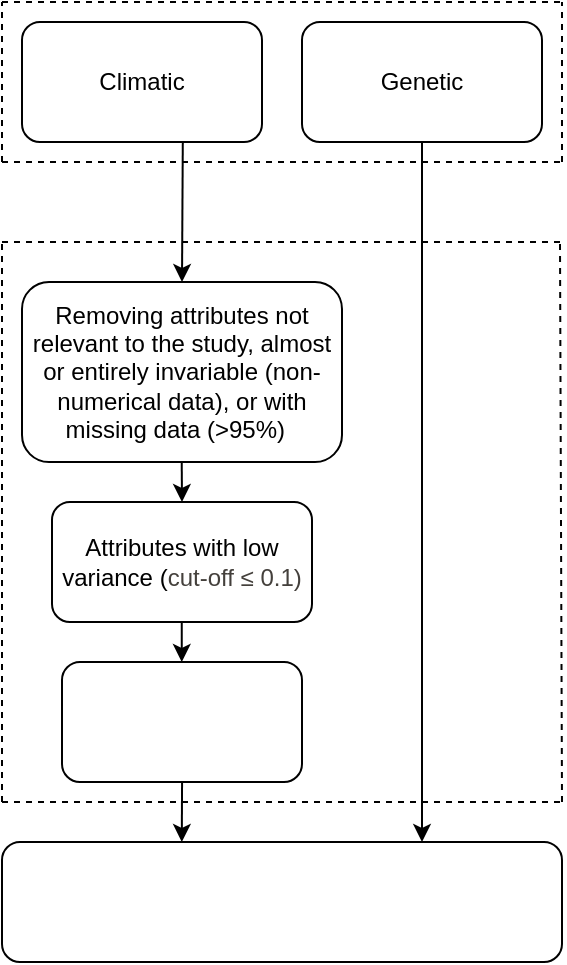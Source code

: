 <mxfile version="24.6.4" type="github">
  <diagram name="Page-1" id="-rFiT2QOCS_2W7RfbsIS">
    <mxGraphModel dx="364" dy="260" grid="1" gridSize="10" guides="1" tooltips="1" connect="1" arrows="1" fold="1" page="1" pageScale="1" pageWidth="827" pageHeight="1169" math="0" shadow="0">
      <root>
        <mxCell id="0" />
        <mxCell id="1" parent="0" />
        <mxCell id="xGhLzYIq1VaCrZdBams1-1" value="" style="endArrow=none;dashed=1;html=1;rounded=0;" edge="1" parent="1">
          <mxGeometry width="50" height="50" relative="1" as="geometry">
            <mxPoint x="160" y="40" as="sourcePoint" />
            <mxPoint x="440" y="40" as="targetPoint" />
          </mxGeometry>
        </mxCell>
        <mxCell id="xGhLzYIq1VaCrZdBams1-3" value="Climatic" style="rounded=1;whiteSpace=wrap;html=1;" vertex="1" parent="1">
          <mxGeometry x="170" y="50" width="120" height="60" as="geometry" />
        </mxCell>
        <mxCell id="xGhLzYIq1VaCrZdBams1-4" value="Genetic" style="rounded=1;whiteSpace=wrap;html=1;" vertex="1" parent="1">
          <mxGeometry x="310" y="50" width="120" height="60" as="geometry" />
        </mxCell>
        <mxCell id="xGhLzYIq1VaCrZdBams1-5" value="" style="endArrow=none;dashed=1;html=1;rounded=0;" edge="1" parent="1">
          <mxGeometry width="50" height="50" relative="1" as="geometry">
            <mxPoint x="160" y="120" as="sourcePoint" />
            <mxPoint x="160" y="40" as="targetPoint" />
          </mxGeometry>
        </mxCell>
        <mxCell id="xGhLzYIq1VaCrZdBams1-6" value="" style="endArrow=none;dashed=1;html=1;rounded=0;" edge="1" parent="1">
          <mxGeometry width="50" height="50" relative="1" as="geometry">
            <mxPoint x="160" y="120" as="sourcePoint" />
            <mxPoint x="440" y="120" as="targetPoint" />
          </mxGeometry>
        </mxCell>
        <mxCell id="xGhLzYIq1VaCrZdBams1-7" value="" style="endArrow=none;dashed=1;html=1;rounded=0;" edge="1" parent="1">
          <mxGeometry width="50" height="50" relative="1" as="geometry">
            <mxPoint x="440" y="120" as="sourcePoint" />
            <mxPoint x="440" y="40" as="targetPoint" />
          </mxGeometry>
        </mxCell>
        <mxCell id="xGhLzYIq1VaCrZdBams1-9" value="" style="endArrow=none;dashed=1;html=1;rounded=0;" edge="1" parent="1">
          <mxGeometry width="50" height="50" relative="1" as="geometry">
            <mxPoint x="160" y="160" as="sourcePoint" />
            <mxPoint x="440" y="160" as="targetPoint" />
          </mxGeometry>
        </mxCell>
        <mxCell id="xGhLzYIq1VaCrZdBams1-10" value="" style="endArrow=none;dashed=1;html=1;rounded=0;" edge="1" parent="1">
          <mxGeometry width="50" height="50" relative="1" as="geometry">
            <mxPoint x="160" y="440" as="sourcePoint" />
            <mxPoint x="160" y="160" as="targetPoint" />
          </mxGeometry>
        </mxCell>
        <mxCell id="xGhLzYIq1VaCrZdBams1-11" value="Removing attributes not relevant to the study, almost or entirely invariable (non-numerical data), or with missing data (&amp;gt;95%)&amp;nbsp;&amp;nbsp;" style="rounded=1;whiteSpace=wrap;html=1;" vertex="1" parent="1">
          <mxGeometry x="170" y="180" width="160" height="90" as="geometry" />
        </mxCell>
        <mxCell id="xGhLzYIq1VaCrZdBams1-21" value="" style="edgeStyle=orthogonalEdgeStyle;rounded=0;orthogonalLoop=1;jettySize=auto;html=1;" edge="1" parent="1">
          <mxGeometry relative="1" as="geometry">
            <mxPoint x="249.881" y="350" as="sourcePoint" />
            <mxPoint x="249.881" y="370.0" as="targetPoint" />
          </mxGeometry>
        </mxCell>
        <mxCell id="xGhLzYIq1VaCrZdBams1-12" value="Attributes with low variance &lt;font style=&quot;font-size: 12px;&quot; face=&quot;Helvetica&quot;&gt;(&lt;span style=&quot;color: rgb(68, 64, 60); text-align: start; background-color: rgb(255, 255, 255);&quot;&gt;cut-off ≤ 0.1)&lt;/span&gt;&lt;/font&gt;" style="rounded=1;whiteSpace=wrap;html=1;" vertex="1" parent="1">
          <mxGeometry x="185" y="290" width="130" height="60" as="geometry" />
        </mxCell>
        <mxCell id="xGhLzYIq1VaCrZdBams1-13" value="" style="rounded=1;whiteSpace=wrap;html=1;" vertex="1" parent="1">
          <mxGeometry x="190" y="370" width="120" height="60" as="geometry" />
        </mxCell>
        <mxCell id="xGhLzYIq1VaCrZdBams1-14" value="" style="endArrow=none;dashed=1;html=1;rounded=0;" edge="1" parent="1">
          <mxGeometry width="50" height="50" relative="1" as="geometry">
            <mxPoint x="160" y="440" as="sourcePoint" />
            <mxPoint x="440" y="440" as="targetPoint" />
          </mxGeometry>
        </mxCell>
        <mxCell id="xGhLzYIq1VaCrZdBams1-15" value="" style="endArrow=none;dashed=1;html=1;rounded=0;" edge="1" parent="1">
          <mxGeometry width="50" height="50" relative="1" as="geometry">
            <mxPoint x="440" y="440" as="sourcePoint" />
            <mxPoint x="439" y="160" as="targetPoint" />
          </mxGeometry>
        </mxCell>
        <mxCell id="xGhLzYIq1VaCrZdBams1-18" value="" style="endArrow=classic;html=1;rounded=0;entryX=0.5;entryY=0;entryDx=0;entryDy=0;exitX=0.67;exitY=0.997;exitDx=0;exitDy=0;exitPerimeter=0;" edge="1" parent="1" source="xGhLzYIq1VaCrZdBams1-3" target="xGhLzYIq1VaCrZdBams1-11">
          <mxGeometry width="50" height="50" relative="1" as="geometry">
            <mxPoint x="250" y="110" as="sourcePoint" />
            <mxPoint x="229.5" y="170" as="targetPoint" />
          </mxGeometry>
        </mxCell>
        <mxCell id="xGhLzYIq1VaCrZdBams1-19" value="" style="endArrow=classic;html=1;rounded=0;exitX=0.5;exitY=1;exitDx=0;exitDy=0;" edge="1" parent="1">
          <mxGeometry width="50" height="50" relative="1" as="geometry">
            <mxPoint x="249.86" y="270" as="sourcePoint" />
            <mxPoint x="250" y="290" as="targetPoint" />
          </mxGeometry>
        </mxCell>
        <mxCell id="xGhLzYIq1VaCrZdBams1-22" value="" style="rounded=1;whiteSpace=wrap;html=1;" vertex="1" parent="1">
          <mxGeometry x="160" y="460" width="280" height="60" as="geometry" />
        </mxCell>
        <mxCell id="xGhLzYIq1VaCrZdBams1-23" value="" style="endArrow=classic;html=1;rounded=0;entryX=0.303;entryY=0.003;entryDx=0;entryDy=0;entryPerimeter=0;exitX=0.458;exitY=1.021;exitDx=0;exitDy=0;exitPerimeter=0;" edge="1" parent="1">
          <mxGeometry width="50" height="50" relative="1" as="geometry">
            <mxPoint x="250.03" y="429.82" as="sourcePoint" />
            <mxPoint x="249.9" y="460.0" as="targetPoint" />
          </mxGeometry>
        </mxCell>
        <mxCell id="xGhLzYIq1VaCrZdBams1-25" value="" style="endArrow=classic;html=1;rounded=0;exitX=0.5;exitY=1;exitDx=0;exitDy=0;entryX=0.75;entryY=0;entryDx=0;entryDy=0;" edge="1" parent="1" source="xGhLzYIq1VaCrZdBams1-4" target="xGhLzYIq1VaCrZdBams1-22">
          <mxGeometry width="50" height="50" relative="1" as="geometry">
            <mxPoint x="369.29" y="110" as="sourcePoint" />
            <mxPoint x="380" y="450" as="targetPoint" />
          </mxGeometry>
        </mxCell>
      </root>
    </mxGraphModel>
  </diagram>
</mxfile>
